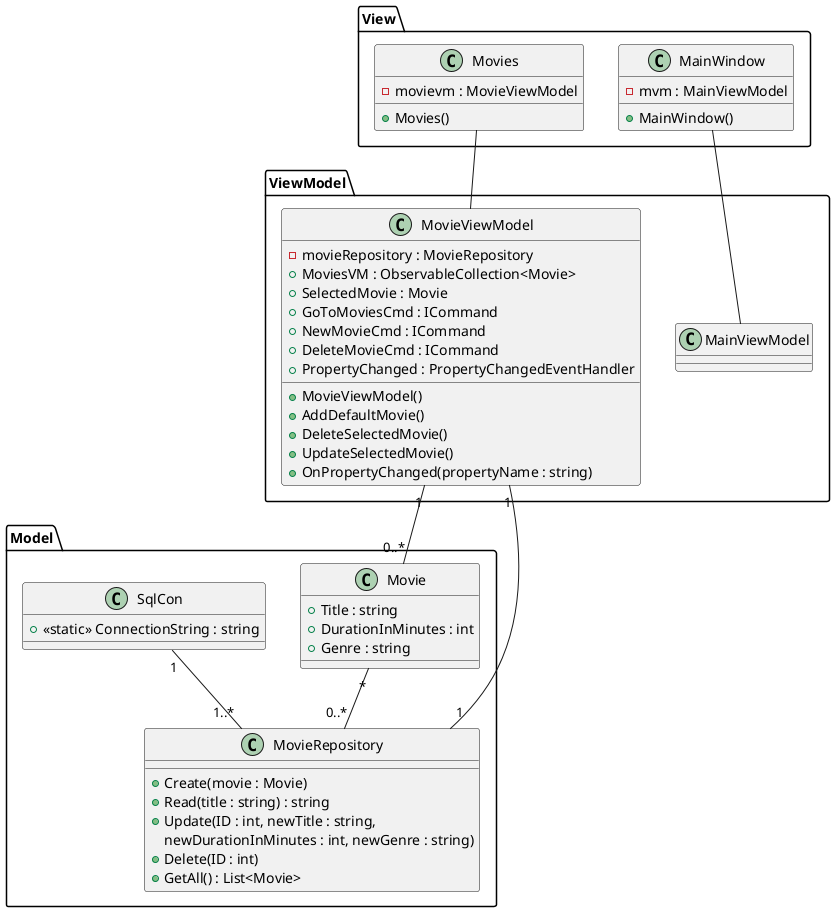@startuml SDNewMovie
package Model {
    class Movie {
        + Title : string
        + DurationInMinutes : int
        + Genre : string
    }
    class MovieRepository{
        + Create(movie : Movie)
        + Read(title : string) : string
        + Update(ID : int, newTitle : string,
        newDurationInMinutes : int, newGenre : string)
        + Delete(ID : int)
        + GetAll() : List<Movie>
    }
    class SqlCon{
        + <<static>> ConnectionString : string
    }
    Movie "*" -- "0..*" MovieRepository
    SqlCon "1" -- "1..*" MovieRepository
}

package ViewModel {
    class MainViewModel{
    }
    class MovieViewModel{
        - movieRepository : MovieRepository
        + MoviesVM : ObservableCollection<Movie>
        + SelectedMovie : Movie
        + GoToMoviesCmd : ICommand
        + NewMovieCmd : ICommand
        + DeleteMovieCmd : ICommand
        + PropertyChanged : PropertyChangedEventHandler
        + MovieViewModel()
        + AddDefaultMovie()
        + DeleteSelectedMovie()
        + UpdateSelectedMovie()
        + OnPropertyChanged(propertyName : string)
    }
    MovieViewModel "1" -- "1" MovieRepository
    MovieViewModel "1" -- "0..*" Movie
}
package View {
    class MainWindow{
        - mvm : MainViewModel
        + MainWindow()
    }
    class Movies{
        - movievm : MovieViewModel
        + Movies()
    }
    Movies -- MovieViewModel
    MainWindow -- MainViewModel
}
@enduml